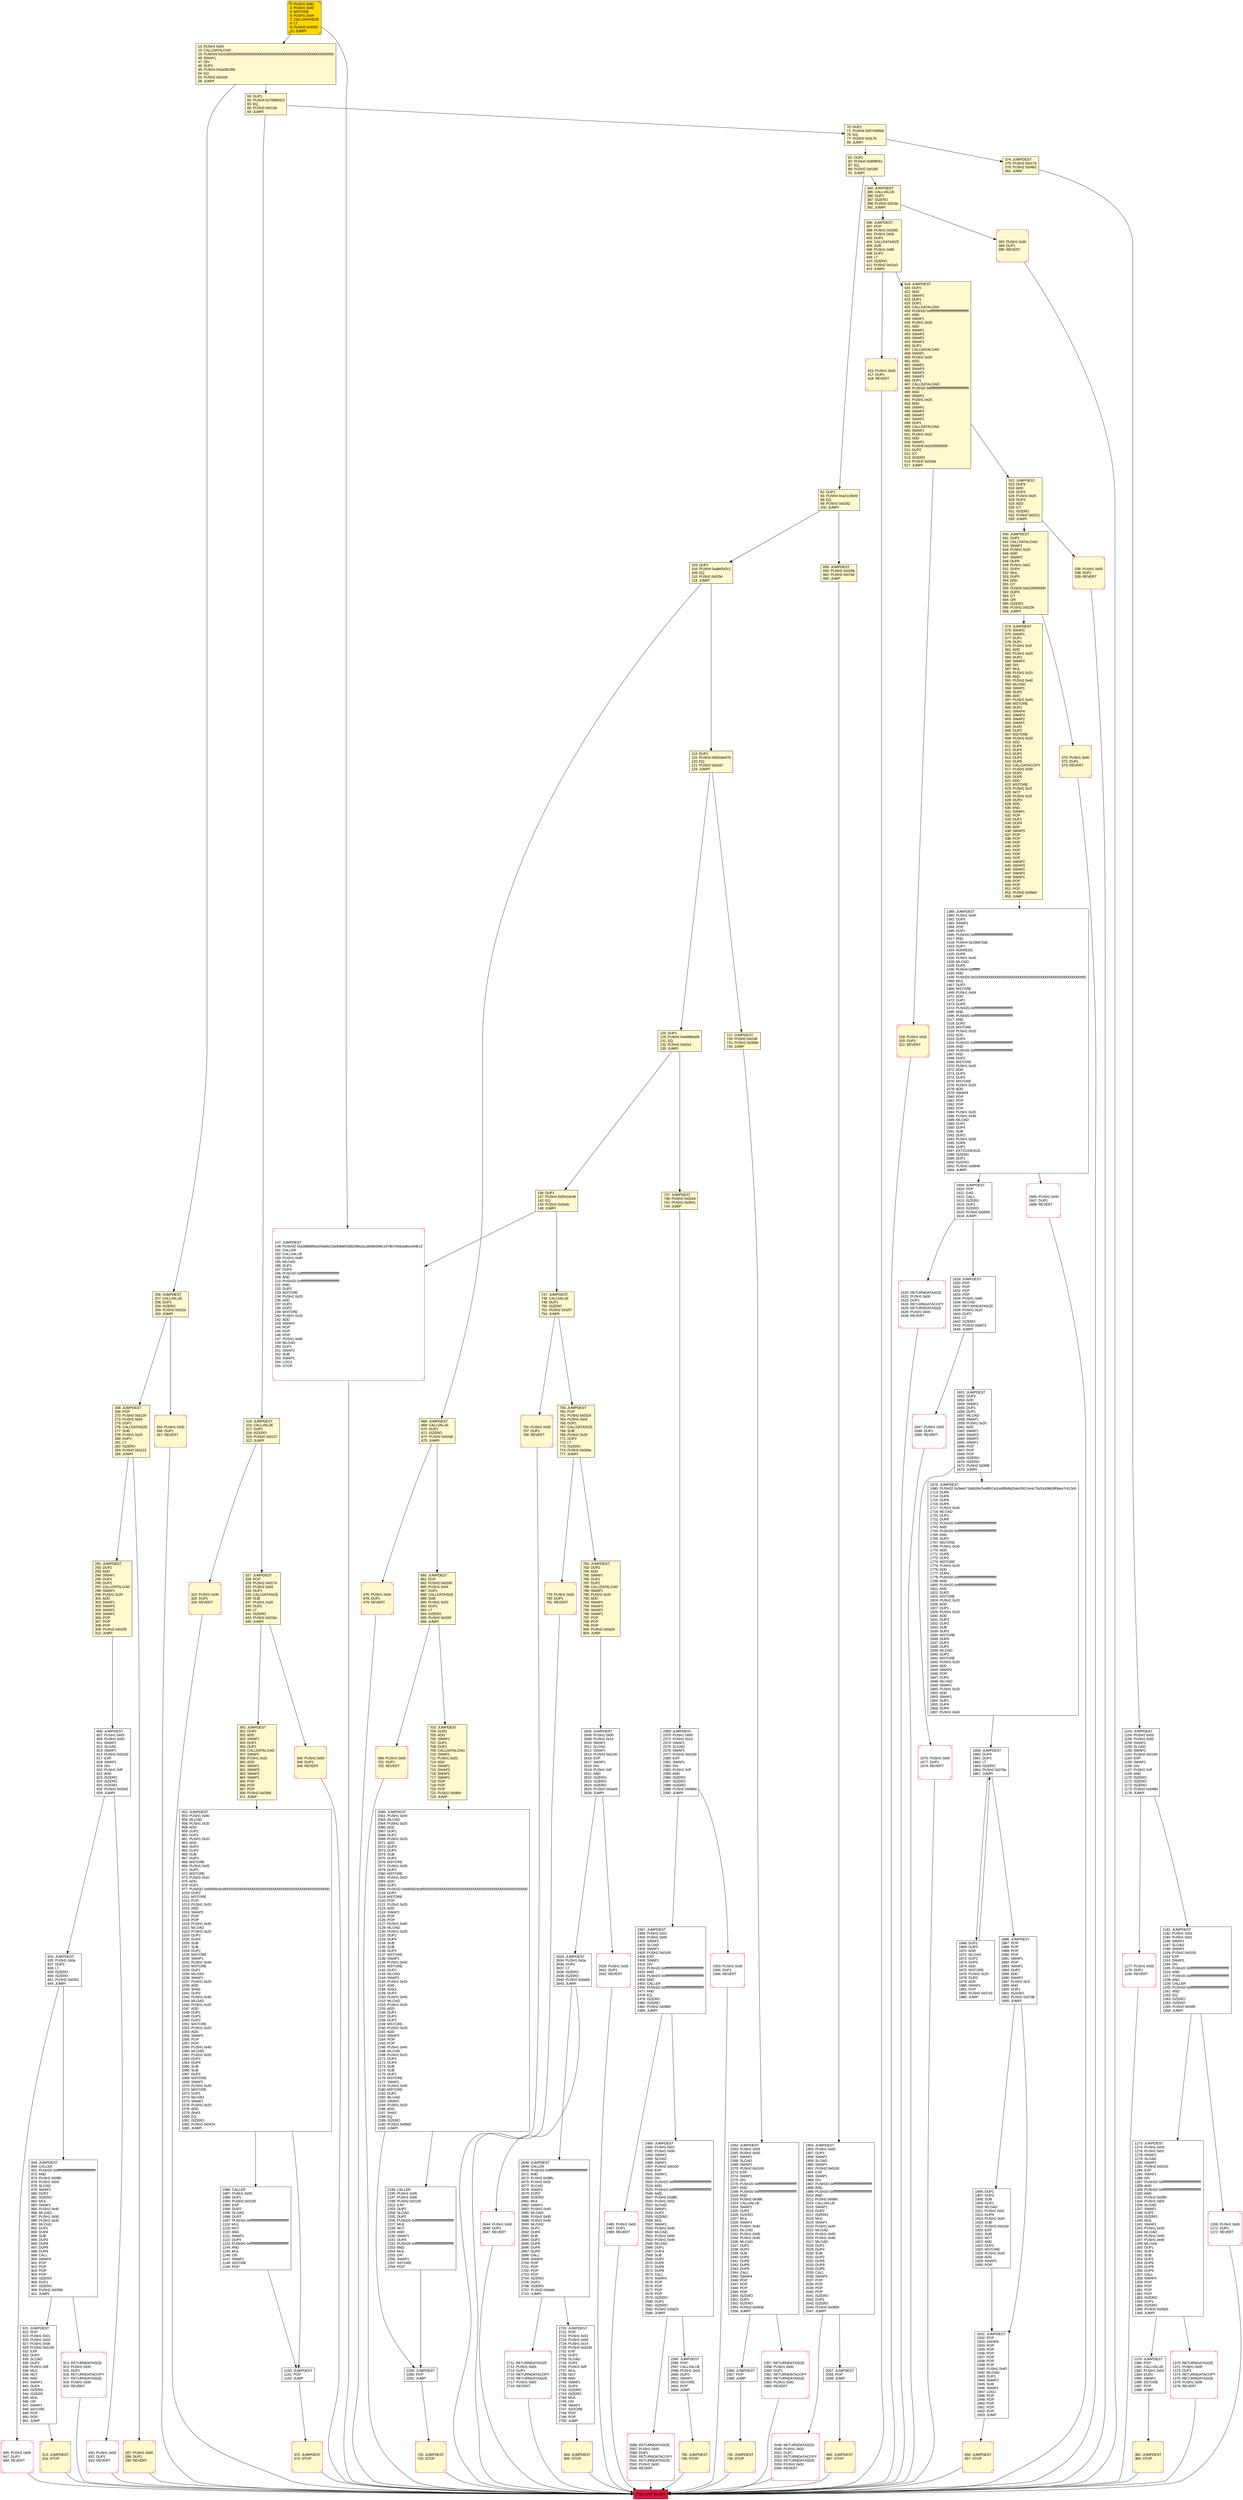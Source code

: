 digraph G {
bgcolor=transparent rankdir=UD;
node [shape=box style=filled color=black fillcolor=white fontname=arial fontcolor=black];
2586 [label="2586: RETURNDATASIZE\l2587: PUSH1 0x00\l2589: DUP1\l2590: RETURNDATACOPY\l2591: RETURNDATASIZE\l2592: PUSH1 0x00\l2594: REVERT\l" shape=Msquare color=crimson ];
656 [label="656: JUMPDEST\l657: STOP\l" fillcolor=lemonchiffon shape=Msquare color=crimson ];
1886 [label="1886: JUMPDEST\l1887: POP\l1888: POP\l1889: POP\l1890: POP\l1891: SWAP1\l1892: POP\l1893: SWAP1\l1894: DUP2\l1895: ADD\l1896: SWAP1\l1897: PUSH1 0x1f\l1899: AND\l1900: DUP1\l1901: ISZERO\l1902: PUSH2 0x078b\l1905: JUMPI\l" ];
676 [label="676: PUSH1 0x00\l678: DUP1\l679: REVERT\l" fillcolor=lemonchiffon shape=Msquare color=crimson ];
658 [label="658: JUMPDEST\l659: PUSH2 0x029a\l662: PUSH2 0x07a2\l665: JUMP\l" fillcolor=lemonchiffon ];
2060 [label="2060: JUMPDEST\l2061: PUSH1 0x40\l2063: MLOAD\l2064: PUSH1 0x20\l2066: ADD\l2067: DUP1\l2068: DUP1\l2069: PUSH1 0x20\l2071: ADD\l2072: DUP3\l2073: DUP2\l2074: SUB\l2075: DUP3\l2076: MSTORE\l2077: PUSH1 0x05\l2079: DUP2\l2080: MSTORE\l2081: PUSH1 0x20\l2083: ADD\l2084: DUP1\l2085: PUSH32 0x68656c6c6f000000000000000000000000000000000000000000000000000000\l2118: DUP2\l2119: MSTORE\l2120: POP\l2121: PUSH1 0x20\l2123: ADD\l2124: SWAP2\l2125: POP\l2126: POP\l2127: PUSH1 0x40\l2129: MLOAD\l2130: PUSH1 0x20\l2132: DUP2\l2133: DUP4\l2134: SUB\l2135: SUB\l2136: DUP2\l2137: MSTORE\l2138: SWAP1\l2139: PUSH1 0x40\l2141: MSTORE\l2142: DUP1\l2143: MLOAD\l2144: SWAP1\l2145: PUSH1 0x20\l2147: ADD\l2148: SHA3\l2149: DUP2\l2150: PUSH1 0x40\l2152: MLOAD\l2153: PUSH1 0x20\l2155: ADD\l2156: DUP1\l2157: DUP3\l2158: DUP2\l2159: MSTORE\l2160: PUSH1 0x20\l2162: ADD\l2163: SWAP2\l2164: POP\l2165: POP\l2166: PUSH1 0x40\l2168: MLOAD\l2169: PUSH1 0x20\l2171: DUP2\l2172: DUP4\l2173: SUB\l2174: SUB\l2175: DUP2\l2176: MSTORE\l2177: SWAP1\l2178: PUSH1 0x40\l2180: MSTORE\l2181: DUP1\l2182: MLOAD\l2183: SWAP1\l2184: PUSH1 0x20\l2186: ADD\l2187: SHA3\l2188: EQ\l2189: ISZERO\l2190: PUSH2 0x08d3\l2193: JUMPI\l" ];
136 [label="136: DUP1\l137: PUSH4 0xf341dc48\l142: EQ\l143: PUSH2 0x02eb\l146: JUMPI\l" fillcolor=lemonchiffon ];
666 [label="666: JUMPDEST\l667: STOP\l" fillcolor=lemonchiffon shape=Msquare color=crimson ];
1931 [label="1931: JUMPDEST\l1932: POP\l1933: SWAP6\l1934: POP\l1935: POP\l1936: POP\l1937: POP\l1938: POP\l1939: POP\l1940: PUSH1 0x40\l1942: MLOAD\l1943: DUP1\l1944: SWAP2\l1945: SUB\l1946: SWAP1\l1947: LOG1\l1948: POP\l1949: POP\l1950: POP\l1951: POP\l1952: POP\l1953: JUMP\l" ];
327 [label="327: JUMPDEST\l328: POP\l329: PUSH2 0x0174\l332: PUSH1 0x04\l334: DUP1\l335: CALLDATASIZE\l336: SUB\l337: PUSH1 0x20\l339: DUP2\l340: LT\l341: ISZERO\l342: PUSH2 0x015e\l345: JUMPI\l" fillcolor=lemonchiffon ];
2485 [label="2485: PUSH1 0x00\l2487: DUP1\l2488: REVERT\l" shape=Msquare color=crimson ];
522 [label="522: JUMPDEST\l523: DUP3\l524: ADD\l525: DUP4\l526: PUSH1 0x20\l528: DUP3\l529: ADD\l530: GT\l531: ISZERO\l532: PUSH2 0x021c\l535: JUMPI\l" fillcolor=lemonchiffon ];
1868 [label="1868: DUP1\l1869: DUP3\l1870: ADD\l1871: MLOAD\l1872: DUP2\l1873: DUP5\l1874: ADD\l1875: MSTORE\l1876: PUSH1 0x20\l1878: DUP2\l1879: ADD\l1880: SWAP1\l1881: POP\l1882: PUSH2 0x0743\l1885: JUMP\l" ];
2366 [label="2366: JUMPDEST\l2367: POP\l2368: JUMP\l" ];
699 [label="699: PUSH1 0x00\l701: DUP1\l702: REVERT\l" fillcolor=lemonchiffon shape=Msquare color=crimson ];
2048 [label="2048: RETURNDATASIZE\l2049: PUSH1 0x00\l2051: DUP1\l2052: RETURNDATACOPY\l2053: RETURNDATASIZE\l2054: PUSH1 0x00\l2056: REVERT\l" shape=Msquare color=crimson ];
1651 [label="1651: JUMPDEST\l1652: DUP2\l1653: ADD\l1654: SWAP1\l1655: DUP1\l1656: DUP1\l1657: MLOAD\l1658: SWAP1\l1659: PUSH1 0x20\l1661: ADD\l1662: SWAP1\l1663: SWAP3\l1664: SWAP2\l1665: SWAP1\l1666: POP\l1667: POP\l1668: POP\l1669: ISZERO\l1670: ISZERO\l1671: PUSH2 0x068f\l1674: JUMPI\l" ];
256 [label="256: JUMPDEST\l257: CALLVALUE\l258: DUP1\l259: ISZERO\l260: PUSH2 0x010c\l263: JUMPI\l" fillcolor=lemonchiffon ];
392 [label="392: PUSH1 0x00\l394: DUP1\l395: REVERT\l" fillcolor=lemonchiffon shape=Msquare color=crimson ];
2369 [label="2369: JUMPDEST\l2370: PUSH1 0x00\l2372: PUSH1 0x14\l2374: SWAP1\l2375: SLOAD\l2376: SWAP1\l2377: PUSH2 0x0100\l2380: EXP\l2381: SWAP1\l2382: DIV\l2383: PUSH1 0xff\l2385: AND\l2386: ISZERO\l2387: ISZERO\l2388: ISZERO\l2389: PUSH2 0x095d\l2392: JUMPI\l" ];
1675 [label="1675: PUSH1 0x00\l1677: DUP1\l1678: REVERT\l" shape=Msquare color=crimson ];
727 [label="727: JUMPDEST\l728: PUSH2 0x02df\l731: PUSH2 0x08d6\l734: JUMP\l" fillcolor=lemonchiffon ];
2057 [label="2057: JUMPDEST\l2058: POP\l2059: JUMP\l" ];
2357 [label="2357: RETURNDATASIZE\l2358: PUSH1 0x00\l2360: DUP1\l2361: RETURNDATACOPY\l2362: RETURNDATASIZE\l2363: PUSH1 0x00\l2365: REVERT\l" shape=Msquare color=crimson ];
70 [label="70: DUP1\l71: PUSH4 0x87c845d3\l76: EQ\l77: PUSH2 0x0176\l80: JUMPI\l" fillcolor=lemonchiffon ];
268 [label="268: JUMPDEST\l269: POP\l270: PUSH2 0x0139\l273: PUSH1 0x04\l275: DUP1\l276: CALLDATASIZE\l277: SUB\l278: PUSH1 0x20\l280: DUP2\l281: LT\l282: ISZERO\l283: PUSH2 0x0123\l286: JUMPI\l" fillcolor=lemonchiffon ];
737 [label="737: JUMPDEST\l738: PUSH2 0x02e9\l741: PUSH2 0x0941\l744: JUMP\l" fillcolor=lemonchiffon ];
2720 [label="2720: JUMPDEST\l2721: POP\l2722: PUSH1 0x01\l2724: PUSH1 0x00\l2726: PUSH1 0x14\l2728: PUSH2 0x0100\l2731: EXP\l2732: DUP2\l2733: SLOAD\l2734: DUP2\l2735: PUSH1 0xff\l2737: MUL\l2738: NOT\l2739: AND\l2740: SWAP1\l2741: DUP4\l2742: ISZERO\l2743: ISZERO\l2744: MUL\l2745: OR\l2746: SWAP1\l2747: SSTORE\l2748: POP\l2749: POP\l2750: JUMP\l" ];
1177 [label="1177: PUSH1 0x00\l1179: DUP1\l1180: REVERT\l" shape=Msquare color=crimson ];
1153 [label="1153: JUMPDEST\l1154: PUSH1 0x03\l1156: PUSH1 0x00\l1158: SWAP1\l1159: SLOAD\l1160: SWAP1\l1161: PUSH2 0x0100\l1164: EXP\l1165: SWAP1\l1166: DIV\l1167: PUSH1 0xff\l1169: AND\l1170: ISZERO\l1171: ISZERO\l1172: ISZERO\l1173: PUSH2 0x049d\l1176: JUMPI\l" ];
415 [label="415: PUSH1 0x00\l417: DUP1\l418: REVERT\l" fillcolor=lemonchiffon shape=Msquare color=crimson ];
13 [label="13: PUSH1 0x00\l15: CALLDATALOAD\l16: PUSH29 0x0100000000000000000000000000000000000000000000000000000000\l46: SWAP1\l47: DIV\l48: DUP1\l49: PUSH4 0x1a28c356\l54: EQ\l55: PUSH2 0x0100\l58: JUMPI\l" fillcolor=lemonchiffon ];
725 [label="725: JUMPDEST\l726: STOP\l" fillcolor=lemonchiffon shape=Msquare color=crimson ];
1370 [label="1370: RETURNDATASIZE\l1371: PUSH1 0x00\l1373: DUP1\l1374: RETURNDATACOPY\l1375: RETURNDATASIZE\l1376: PUSH1 0x00\l1378: REVERT\l" shape=Msquare color=crimson ];
0 [label="0: PUSH1 0x80\l2: PUSH1 0x40\l4: MSTORE\l5: PUSH1 0x04\l7: CALLDATASIZE\l8: LT\l9: PUSH2 0x0093\l12: JUMPI\l" fillcolor=lemonchiffon shape=Msquare fillcolor=gold ];
735 [label="735: JUMPDEST\l736: STOP\l" fillcolor=lemonchiffon shape=Msquare color=crimson ];
1620 [label="1620: RETURNDATASIZE\l1621: PUSH1 0x00\l1623: DUP1\l1624: RETURNDATACOPY\l1625: RETURNDATASIZE\l1626: PUSH1 0x00\l1628: REVERT\l" shape=Msquare color=crimson ];
849 [label="849: JUMPDEST\l850: CALLER\l851: PUSH20 0xffffffffffffffffffffffffffffffffffffffff\l872: AND\l873: PUSH2 0x08fc\l876: PUSH1 0x04\l878: SLOAD\l879: SWAP1\l880: DUP2\l881: ISZERO\l882: MUL\l883: SWAP1\l884: PUSH1 0x40\l886: MLOAD\l887: PUSH1 0x00\l889: PUSH1 0x40\l891: MLOAD\l892: DUP1\l893: DUP4\l894: SUB\l895: DUP2\l896: DUP6\l897: DUP9\l898: DUP9\l899: CALL\l900: SWAP4\l901: POP\l902: POP\l903: POP\l904: POP\l905: ISZERO\l906: DUP1\l907: ISZERO\l908: PUSH2 0x0399\l911: JUMPI\l" ];
755 [label="755: PUSH1 0x00\l757: DUP1\l758: REVERT\l" fillcolor=lemonchiffon shape=Msquare color=crimson ];
2194 [label="2194: CALLER\l2195: PUSH1 0x05\l2197: PUSH1 0x00\l2199: PUSH2 0x0100\l2202: EXP\l2203: DUP2\l2204: SLOAD\l2205: DUP2\l2206: PUSH20 0xffffffffffffffffffffffffffffffffffffffff\l2227: MUL\l2228: NOT\l2229: AND\l2230: SWAP1\l2231: DUP4\l2232: PUSH20 0xffffffffffffffffffffffffffffffffffffffff\l2253: AND\l2254: MUL\l2255: OR\l2256: SWAP1\l2257: SSTORE\l2258: POP\l" ];
1269 [label="1269: PUSH1 0x00\l1271: DUP1\l1272: REVERT\l" shape=Msquare color=crimson ];
1150 [label="1150: JUMPDEST\l1151: POP\l1152: JUMP\l" ];
1389 [label="1389: JUMPDEST\l1390: PUSH1 0x00\l1392: DUP3\l1393: SWAP1\l1394: POP\l1395: DUP1\l1396: PUSH20 0xffffffffffffffffffffffffffffffffffffffff\l1417: AND\l1418: PUSH4 0x23b872dd\l1423: DUP7\l1424: ADDRESS\l1425: DUP8\l1426: PUSH1 0x40\l1428: MLOAD\l1429: DUP5\l1430: PUSH4 0xffffffff\l1435: AND\l1436: PUSH29 0x0100000000000000000000000000000000000000000000000000000000\l1466: MUL\l1467: DUP2\l1468: MSTORE\l1469: PUSH1 0x04\l1471: ADD\l1472: DUP1\l1473: DUP5\l1474: PUSH20 0xffffffffffffffffffffffffffffffffffffffff\l1495: AND\l1496: PUSH20 0xffffffffffffffffffffffffffffffffffffffff\l1517: AND\l1518: DUP2\l1519: MSTORE\l1520: PUSH1 0x20\l1522: ADD\l1523: DUP4\l1524: PUSH20 0xffffffffffffffffffffffffffffffffffffffff\l1545: AND\l1546: PUSH20 0xffffffffffffffffffffffffffffffffffffffff\l1567: AND\l1568: DUP2\l1569: MSTORE\l1570: PUSH1 0x20\l1572: ADD\l1573: DUP3\l1574: DUP2\l1575: MSTORE\l1576: PUSH1 0x20\l1578: ADD\l1579: SWAP4\l1580: POP\l1581: POP\l1582: POP\l1583: POP\l1584: PUSH1 0x20\l1586: PUSH1 0x40\l1588: MLOAD\l1589: DUP1\l1590: DUP4\l1591: SUB\l1592: DUP2\l1593: PUSH1 0x00\l1595: DUP8\l1596: DUP1\l1597: EXTCODESIZE\l1598: ISZERO\l1599: DUP1\l1600: ISZERO\l1601: PUSH2 0x0649\l1604: JUMPI\l" ];
680 [label="680: JUMPDEST\l681: POP\l682: PUSH2 0x02d5\l685: PUSH1 0x04\l687: DUP1\l688: CALLDATASIZE\l689: SUB\l690: PUSH1 0x20\l692: DUP2\l693: LT\l694: ISZERO\l695: PUSH2 0x02bf\l698: JUMPI\l" fillcolor=lemonchiffon ];
291 [label="291: JUMPDEST\l292: DUP2\l293: ADD\l294: SWAP1\l295: DUP1\l296: DUP1\l297: CALLDATALOAD\l298: SWAP1\l299: PUSH1 0x20\l301: ADD\l302: SWAP1\l303: SWAP3\l304: SWAP2\l305: SWAP1\l306: POP\l307: POP\l308: POP\l309: PUSH2 0x0326\l312: JUMP\l" fillcolor=lemonchiffon ];
1379 [label="1379: JUMPDEST\l1380: POP\l1381: CALLVALUE\l1382: PUSH1 0x04\l1384: DUP2\l1385: SWAP1\l1386: SSTORE\l1387: POP\l1388: JUMP\l" ];
315 [label="315: JUMPDEST\l316: CALLVALUE\l317: DUP1\l318: ISZERO\l319: PUSH2 0x0147\l322: JUMPI\l" fillcolor=lemonchiffon ];
125 [label="125: DUP1\l126: PUSH4 0xe6886a58\l131: EQ\l132: PUSH2 0x02e1\l135: JUMPI\l" fillcolor=lemonchiffon ];
114 [label="114: DUP1\l115: PUSH4 0xb51be47b\l120: EQ\l121: PUSH2 0x02d7\l124: JUMPI\l" fillcolor=lemonchiffon ];
1906 [label="1906: DUP1\l1907: DUP3\l1908: SUB\l1909: DUP1\l1910: MLOAD\l1911: PUSH1 0x01\l1913: DUP4\l1914: PUSH1 0x20\l1916: SUB\l1917: PUSH2 0x0100\l1920: EXP\l1921: SUB\l1922: NOT\l1923: AND\l1924: DUP2\l1925: MSTORE\l1926: PUSH1 0x20\l1928: ADD\l1929: SWAP2\l1930: POP\l" ];
147 [label="147: JUMPDEST\l148: PUSH32 0xa398b89ba344a0b23a0b9de53db298b2a1a868b396c1878b7e9dcbafecd49b13\l181: CALLER\l182: CALLVALUE\l183: PUSH1 0x40\l185: MLOAD\l186: DUP1\l187: DUP4\l188: PUSH20 0xffffffffffffffffffffffffffffffffffffffff\l209: AND\l210: PUSH20 0xffffffffffffffffffffffffffffffffffffffff\l231: AND\l232: DUP2\l233: MSTORE\l234: PUSH1 0x20\l236: ADD\l237: DUP3\l238: DUP2\l239: MSTORE\l240: PUSH1 0x20\l242: ADD\l243: SWAP3\l244: POP\l245: POP\l246: POP\l247: PUSH1 0x40\l249: MLOAD\l250: DUP1\l251: SWAP2\l252: SUB\l253: SWAP1\l254: LOG1\l255: STOP\l" shape=Msquare color=crimson ];
2595 [label="2595: JUMPDEST\l2596: POP\l2597: CALLVALUE\l2598: PUSH1 0x02\l2600: DUP2\l2601: SWAP1\l2602: SSTORE\l2603: POP\l2604: JUMP\l" ];
745 [label="745: JUMPDEST\l746: STOP\l" fillcolor=lemonchiffon shape=Msquare color=crimson ];
912 [label="912: RETURNDATASIZE\l913: PUSH1 0x00\l915: DUP1\l916: RETURNDATACOPY\l917: RETURNDATASIZE\l918: PUSH1 0x00\l920: REVERT\l" shape=Msquare color=crimson ];
2711 [label="2711: RETURNDATASIZE\l2712: PUSH1 0x00\l2714: DUP1\l2715: RETURNDATACOPY\l2716: RETURNDATASIZE\l2717: PUSH1 0x00\l2719: REVERT\l" shape=Msquare color=crimson ];
1181 [label="1181: JUMPDEST\l1182: PUSH1 0x03\l1184: PUSH1 0x01\l1186: SWAP1\l1187: SLOAD\l1188: SWAP1\l1189: PUSH2 0x0100\l1192: EXP\l1193: SWAP1\l1194: DIV\l1195: PUSH20 0xffffffffffffffffffffffffffffffffffffffff\l1216: AND\l1217: PUSH20 0xffffffffffffffffffffffffffffffffffffffff\l1238: AND\l1239: CALLER\l1240: PUSH20 0xffffffffffffffffffffffffffffffffffffffff\l1261: AND\l1262: EQ\l1263: ISZERO\l1264: ISZERO\l1265: PUSH2 0x04f9\l1268: JUMPI\l" ];
1609 [label="1609: JUMPDEST\l1610: POP\l1611: GAS\l1612: CALL\l1613: ISZERO\l1614: DUP1\l1615: ISZERO\l1616: PUSH2 0x065d\l1619: JUMPI\l" ];
92 [label="92: DUP1\l93: PUSH4 0xa21c0b09\l98: EQ\l99: PUSH2 0x0292\l102: JUMPI\l" fillcolor=lemonchiffon ];
540 [label="540: JUMPDEST\l541: DUP1\l542: CALLDATALOAD\l543: SWAP1\l544: PUSH1 0x20\l546: ADD\l547: SWAP2\l548: DUP5\l549: PUSH1 0x01\l551: DUP4\l552: MUL\l553: DUP5\l554: ADD\l555: GT\l556: PUSH5 0x0100000000\l562: DUP4\l563: GT\l564: OR\l565: ISZERO\l566: PUSH2 0x023e\l569: JUMPI\l" fillcolor=lemonchiffon ];
570 [label="570: PUSH1 0x00\l572: DUP1\l573: REVERT\l" fillcolor=lemonchiffon shape=Msquare color=crimson ];
1859 [label="1859: JUMPDEST\l1860: DUP4\l1861: DUP2\l1862: LT\l1863: ISZERO\l1864: PUSH2 0x075e\l1867: JUMPI\l" ];
921 [label="921: JUMPDEST\l922: POP\l923: PUSH1 0x01\l925: PUSH1 0x03\l927: PUSH1 0x00\l929: PUSH2 0x0100\l932: EXP\l933: DUP2\l934: SLOAD\l935: DUP2\l936: PUSH1 0xff\l938: MUL\l939: NOT\l940: AND\l941: SWAP1\l942: DUP4\l943: ISZERO\l944: ISZERO\l945: MUL\l946: OR\l947: SWAP1\l948: SSTORE\l949: POP\l950: POP\l951: JUMP\l" ];
2648 [label="2648: JUMPDEST\l2649: CALLER\l2650: PUSH20 0xffffffffffffffffffffffffffffffffffffffff\l2671: AND\l2672: PUSH2 0x08fc\l2675: PUSH1 0x02\l2677: SLOAD\l2678: SWAP1\l2679: DUP2\l2680: ISZERO\l2681: MUL\l2682: SWAP1\l2683: PUSH1 0x40\l2685: MLOAD\l2686: PUSH1 0x00\l2688: PUSH1 0x40\l2690: MLOAD\l2691: DUP1\l2692: DUP4\l2693: SUB\l2694: DUP2\l2695: DUP6\l2696: DUP9\l2697: DUP9\l2698: CALL\l2699: SWAP4\l2700: POP\l2701: POP\l2702: POP\l2703: POP\l2704: ISZERO\l2705: DUP1\l2706: ISZERO\l2707: PUSH2 0x0aa0\l2710: JUMPI\l" ];
830 [label="830: PUSH1 0x00\l832: DUP1\l833: REVERT\l" shape=Msquare color=crimson ];
668 [label="668: JUMPDEST\l669: CALLVALUE\l670: DUP1\l671: ISZERO\l672: PUSH2 0x02a8\l675: JUMPI\l" fillcolor=lemonchiffon ];
2397 [label="2397: JUMPDEST\l2398: PUSH1 0x01\l2400: PUSH1 0x00\l2402: SWAP1\l2403: SLOAD\l2404: SWAP1\l2405: PUSH2 0x0100\l2408: EXP\l2409: SWAP1\l2410: DIV\l2411: PUSH20 0xffffffffffffffffffffffffffffffffffffffff\l2432: AND\l2433: PUSH20 0xffffffffffffffffffffffffffffffffffffffff\l2454: AND\l2455: CALLER\l2456: PUSH20 0xffffffffffffffffffffffffffffffffffffffff\l2477: AND\l2478: EQ\l2479: ISZERO\l2480: ISZERO\l2481: PUSH2 0x09b9\l2484: JUMPI\l" ];
103 [label="103: DUP1\l104: PUSH4 0xa8e542c1\l109: EQ\l110: PUSH2 0x029c\l113: JUMPI\l" fillcolor=lemonchiffon ];
518 [label="518: PUSH1 0x00\l520: DUP1\l521: REVERT\l" fillcolor=lemonchiffon shape=Msquare color=crimson ];
264 [label="264: PUSH1 0x00\l266: DUP1\l267: REVERT\l" fillcolor=lemonchiffon shape=Msquare color=crimson ];
778 [label="778: PUSH1 0x00\l780: DUP1\l781: REVERT\l" fillcolor=lemonchiffon shape=Msquare color=crimson ];
313 [label="313: JUMPDEST\l314: STOP\l" fillcolor=lemonchiffon shape=Msquare color=crimson ];
384 [label="384: JUMPDEST\l385: CALLVALUE\l386: DUP1\l387: ISZERO\l388: PUSH2 0x018c\l391: JUMPI\l" fillcolor=lemonchiffon ];
804 [label="804: JUMPDEST\l805: STOP\l" fillcolor=lemonchiffon shape=Msquare color=crimson ];
1086 [label="1086: CALLER\l1087: PUSH1 0x00\l1089: DUP1\l1090: PUSH2 0x0100\l1093: EXP\l1094: DUP2\l1095: SLOAD\l1096: DUP2\l1097: PUSH20 0xffffffffffffffffffffffffffffffffffffffff\l1118: MUL\l1119: NOT\l1120: AND\l1121: SWAP1\l1122: DUP4\l1123: PUSH20 0xffffffffffffffffffffffffffffffffffffffff\l1144: AND\l1145: MUL\l1146: OR\l1147: SWAP1\l1148: SSTORE\l1149: POP\l" ];
2633 [label="2633: JUMPDEST\l2634: PUSH1 0x0a\l2636: DUP2\l2637: LT\l2638: ISZERO\l2639: ISZERO\l2640: PUSH2 0x0a58\l2643: JUMPI\l" ];
59 [label="59: DUP1\l60: PUSH4 0x70b89323\l65: EQ\l66: PUSH2 0x013b\l69: JUMPI\l" fillcolor=lemonchiffon ];
419 [label="419: JUMPDEST\l420: DUP2\l421: ADD\l422: SWAP1\l423: DUP1\l424: DUP1\l425: CALLDATALOAD\l426: PUSH20 0xffffffffffffffffffffffffffffffffffffffff\l447: AND\l448: SWAP1\l449: PUSH1 0x20\l451: ADD\l452: SWAP1\l453: SWAP3\l454: SWAP2\l455: SWAP1\l456: DUP1\l457: CALLDATALOAD\l458: SWAP1\l459: PUSH1 0x20\l461: ADD\l462: SWAP1\l463: SWAP3\l464: SWAP2\l465: SWAP1\l466: DUP1\l467: CALLDATALOAD\l468: PUSH20 0xffffffffffffffffffffffffffffffffffffffff\l489: AND\l490: SWAP1\l491: PUSH1 0x20\l493: ADD\l494: SWAP1\l495: SWAP3\l496: SWAP2\l497: SWAP1\l498: DUP1\l499: CALLDATALOAD\l500: SWAP1\l501: PUSH1 0x20\l503: ADD\l504: SWAP1\l505: PUSH5 0x0100000000\l511: DUP2\l512: GT\l513: ISZERO\l514: PUSH2 0x020a\l517: JUMPI\l" fillcolor=lemonchiffon ];
782 [label="782: JUMPDEST\l783: DUP2\l784: ADD\l785: SWAP1\l786: DUP1\l787: DUP1\l788: CALLDATALOAD\l789: SWAP1\l790: PUSH1 0x20\l792: ADD\l793: SWAP1\l794: SWAP3\l795: SWAP2\l796: SWAP1\l797: POP\l798: POP\l799: POP\l800: PUSH2 0x0a2d\l803: JUMP\l" fillcolor=lemonchiffon ];
536 [label="536: PUSH1 0x00\l538: DUP1\l539: REVERT\l" fillcolor=lemonchiffon shape=Msquare color=crimson ];
806 [label="806: JUMPDEST\l807: PUSH1 0x03\l809: PUSH1 0x00\l811: SWAP1\l812: SLOAD\l813: SWAP1\l814: PUSH2 0x0100\l817: EXP\l818: SWAP1\l819: DIV\l820: PUSH1 0xff\l822: AND\l823: ISZERO\l824: ISZERO\l825: ISZERO\l826: PUSH2 0x0342\l829: JUMPI\l" ];
834 [label="834: JUMPDEST\l835: PUSH1 0x0a\l837: DUP2\l838: LT\l839: ISZERO\l840: ISZERO\l841: PUSH2 0x0351\l844: JUMPI\l" ];
287 [label="287: PUSH1 0x00\l289: DUP1\l290: REVERT\l" fillcolor=lemonchiffon shape=Msquare color=crimson ];
2605 [label="2605: JUMPDEST\l2606: PUSH1 0x00\l2608: PUSH1 0x14\l2610: SWAP1\l2611: SLOAD\l2612: SWAP1\l2613: PUSH2 0x0100\l2616: EXP\l2617: SWAP1\l2618: DIV\l2619: PUSH1 0xff\l2621: AND\l2622: ISZERO\l2623: ISZERO\l2624: ISZERO\l2625: PUSH2 0x0a49\l2628: JUMPI\l" ];
2751 [label="2751: EXIT BLOCK\l" fillcolor=crimson ];
2489 [label="2489: JUMPDEST\l2490: PUSH1 0x01\l2492: PUSH1 0x00\l2494: SWAP1\l2495: SLOAD\l2496: SWAP1\l2497: PUSH2 0x0100\l2500: EXP\l2501: SWAP1\l2502: DIV\l2503: PUSH20 0xffffffffffffffffffffffffffffffffffffffff\l2524: AND\l2525: PUSH20 0xffffffffffffffffffffffffffffffffffffffff\l2546: AND\l2547: PUSH2 0x08fc\l2550: PUSH1 0x02\l2552: SLOAD\l2553: SWAP1\l2554: DUP2\l2555: ISZERO\l2556: MUL\l2557: SWAP1\l2558: PUSH1 0x40\l2560: MLOAD\l2561: PUSH1 0x00\l2563: PUSH1 0x40\l2565: MLOAD\l2566: DUP1\l2567: DUP4\l2568: SUB\l2569: DUP2\l2570: DUP6\l2571: DUP9\l2572: DUP9\l2573: CALL\l2574: SWAP4\l2575: POP\l2576: POP\l2577: POP\l2578: POP\l2579: ISZERO\l2580: DUP1\l2581: ISZERO\l2582: PUSH2 0x0a23\l2585: JUMPI\l" ];
1679 [label="1679: JUMPDEST\l1680: PUSH32 0x0eeb71b8926d7ed8f47a2cedf6b9b204e2001344c7fa20c696c9f06ea7c413c6\l1713: DUP6\l1714: DUP6\l1715: DUP6\l1716: DUP6\l1717: PUSH1 0x40\l1719: MLOAD\l1720: DUP1\l1721: DUP6\l1722: PUSH20 0xffffffffffffffffffffffffffffffffffffffff\l1743: AND\l1744: PUSH20 0xffffffffffffffffffffffffffffffffffffffff\l1765: AND\l1766: DUP2\l1767: MSTORE\l1768: PUSH1 0x20\l1770: ADD\l1771: DUP5\l1772: DUP2\l1773: MSTORE\l1774: PUSH1 0x20\l1776: ADD\l1777: DUP4\l1778: PUSH20 0xffffffffffffffffffffffffffffffffffffffff\l1799: AND\l1800: PUSH20 0xffffffffffffffffffffffffffffffffffffffff\l1821: AND\l1822: DUP2\l1823: MSTORE\l1824: PUSH1 0x20\l1826: ADD\l1827: DUP1\l1828: PUSH1 0x20\l1830: ADD\l1831: DUP3\l1832: DUP2\l1833: SUB\l1834: DUP3\l1835: MSTORE\l1836: DUP4\l1837: DUP2\l1838: DUP2\l1839: MLOAD\l1840: DUP2\l1841: MSTORE\l1842: PUSH1 0x20\l1844: ADD\l1845: SWAP2\l1846: POP\l1847: DUP1\l1848: MLOAD\l1849: SWAP1\l1850: PUSH1 0x20\l1852: ADD\l1853: SWAP1\l1854: DUP1\l1855: DUP4\l1856: DUP4\l1857: PUSH1 0x00\l" ];
574 [label="574: JUMPDEST\l575: SWAP2\l576: SWAP1\l577: DUP1\l578: DUP1\l579: PUSH1 0x1f\l581: ADD\l582: PUSH1 0x20\l584: DUP1\l585: SWAP2\l586: DIV\l587: MUL\l588: PUSH1 0x20\l590: ADD\l591: PUSH1 0x40\l593: MLOAD\l594: SWAP1\l595: DUP2\l596: ADD\l597: PUSH1 0x40\l599: MSTORE\l600: DUP1\l601: SWAP4\l602: SWAP3\l603: SWAP2\l604: SWAP1\l605: DUP2\l606: DUP2\l607: MSTORE\l608: PUSH1 0x20\l610: ADD\l611: DUP4\l612: DUP4\l613: DUP1\l614: DUP3\l615: DUP5\l616: CALLDATACOPY\l617: PUSH1 0x00\l619: DUP2\l620: DUP5\l621: ADD\l622: MSTORE\l623: PUSH1 0x1f\l625: NOT\l626: PUSH1 0x1f\l628: DUP3\l629: ADD\l630: AND\l631: SWAP1\l632: POP\l633: DUP1\l634: DUP4\l635: ADD\l636: SWAP3\l637: POP\l638: POP\l639: POP\l640: POP\l641: POP\l642: POP\l643: POP\l644: SWAP2\l645: SWAP3\l646: SWAP2\l647: SWAP3\l648: SWAP1\l649: POP\l650: POP\l651: POP\l652: PUSH2 0x056d\l655: JUMP\l" fillcolor=lemonchiffon ];
2262 [label="2262: JUMPDEST\l2263: PUSH1 0x05\l2265: PUSH1 0x00\l2267: SWAP1\l2268: SLOAD\l2269: SWAP1\l2270: PUSH2 0x0100\l2273: EXP\l2274: SWAP1\l2275: DIV\l2276: PUSH20 0xffffffffffffffffffffffffffffffffffffffff\l2297: AND\l2298: PUSH20 0xffffffffffffffffffffffffffffffffffffffff\l2319: AND\l2320: PUSH2 0x08fc\l2323: CALLVALUE\l2324: SWAP1\l2325: DUP2\l2326: ISZERO\l2327: MUL\l2328: SWAP1\l2329: PUSH1 0x40\l2331: MLOAD\l2332: PUSH1 0x00\l2334: PUSH1 0x40\l2336: MLOAD\l2337: DUP1\l2338: DUP4\l2339: SUB\l2340: DUP2\l2341: DUP6\l2342: DUP9\l2343: DUP9\l2344: CALL\l2345: SWAP4\l2346: POP\l2347: POP\l2348: POP\l2349: POP\l2350: ISZERO\l2351: DUP1\l2352: ISZERO\l2353: PUSH2 0x093e\l2356: JUMPI\l" ];
1647 [label="1647: PUSH1 0x00\l1649: DUP1\l1650: REVERT\l" shape=Msquare color=crimson ];
747 [label="747: JUMPDEST\l748: CALLVALUE\l749: DUP1\l750: ISZERO\l751: PUSH2 0x02f7\l754: JUMPI\l" fillcolor=lemonchiffon ];
759 [label="759: JUMPDEST\l760: POP\l761: PUSH2 0x0324\l764: PUSH1 0x04\l766: DUP1\l767: CALLDATASIZE\l768: SUB\l769: PUSH1 0x20\l771: DUP2\l772: LT\l773: ISZERO\l774: PUSH2 0x030e\l777: JUMPI\l" fillcolor=lemonchiffon ];
1273 [label="1273: JUMPDEST\l1274: PUSH1 0x03\l1276: PUSH1 0x01\l1278: SWAP1\l1279: SLOAD\l1280: SWAP1\l1281: PUSH2 0x0100\l1284: EXP\l1285: SWAP1\l1286: DIV\l1287: PUSH20 0xffffffffffffffffffffffffffffffffffffffff\l1308: AND\l1309: PUSH20 0xffffffffffffffffffffffffffffffffffffffff\l1330: AND\l1331: PUSH2 0x08fc\l1334: PUSH1 0x04\l1336: SLOAD\l1337: SWAP1\l1338: DUP2\l1339: ISZERO\l1340: MUL\l1341: SWAP1\l1342: PUSH1 0x40\l1344: MLOAD\l1345: PUSH1 0x00\l1347: PUSH1 0x40\l1349: MLOAD\l1350: DUP1\l1351: DUP4\l1352: SUB\l1353: DUP2\l1354: DUP6\l1355: DUP9\l1356: DUP9\l1357: CALL\l1358: SWAP4\l1359: POP\l1360: POP\l1361: POP\l1362: POP\l1363: ISZERO\l1364: DUP1\l1365: ISZERO\l1366: PUSH2 0x0563\l1369: JUMPI\l" ];
374 [label="374: JUMPDEST\l375: PUSH2 0x017e\l378: PUSH2 0x0481\l381: JUMP\l" fillcolor=lemonchiffon ];
350 [label="350: JUMPDEST\l351: DUP2\l352: ADD\l353: SWAP1\l354: DUP1\l355: DUP1\l356: CALLDATALOAD\l357: SWAP1\l358: PUSH1 0x20\l360: ADD\l361: SWAP1\l362: SWAP3\l363: SWAP2\l364: SWAP1\l365: POP\l366: POP\l367: POP\l368: PUSH2 0x03b8\l371: JUMP\l" fillcolor=lemonchiffon ];
372 [label="372: JUMPDEST\l373: STOP\l" fillcolor=lemonchiffon shape=Msquare color=crimson ];
323 [label="323: PUSH1 0x00\l325: DUP1\l326: REVERT\l" fillcolor=lemonchiffon shape=Msquare color=crimson ];
1605 [label="1605: PUSH1 0x00\l1607: DUP1\l1608: REVERT\l" shape=Msquare color=crimson ];
2629 [label="2629: PUSH1 0x00\l2631: DUP1\l2632: REVERT\l" shape=Msquare color=crimson ];
1629 [label="1629: JUMPDEST\l1630: POP\l1631: POP\l1632: POP\l1633: POP\l1634: PUSH1 0x40\l1636: MLOAD\l1637: RETURNDATASIZE\l1638: PUSH1 0x20\l1640: DUP2\l1641: LT\l1642: ISZERO\l1643: PUSH2 0x0673\l1646: JUMPI\l" ];
382 [label="382: JUMPDEST\l383: STOP\l" fillcolor=lemonchiffon shape=Msquare color=crimson ];
845 [label="845: PUSH1 0x00\l847: DUP1\l848: REVERT\l" shape=Msquare color=crimson ];
703 [label="703: JUMPDEST\l704: DUP2\l705: ADD\l706: SWAP1\l707: DUP1\l708: DUP1\l709: CALLDATALOAD\l710: SWAP1\l711: PUSH1 0x20\l713: ADD\l714: SWAP1\l715: SWAP3\l716: SWAP2\l717: SWAP1\l718: POP\l719: POP\l720: POP\l721: PUSH2 0x080c\l724: JUMP\l" fillcolor=lemonchiffon ];
396 [label="396: JUMPDEST\l397: POP\l398: PUSH2 0x0290\l401: PUSH1 0x04\l403: DUP1\l404: CALLDATASIZE\l405: SUB\l406: PUSH1 0x80\l408: DUP2\l409: LT\l410: ISZERO\l411: PUSH2 0x01a3\l414: JUMPI\l" fillcolor=lemonchiffon ];
1954 [label="1954: JUMPDEST\l1955: PUSH1 0x00\l1957: DUP1\l1958: SWAP1\l1959: SLOAD\l1960: SWAP1\l1961: PUSH2 0x0100\l1964: EXP\l1965: SWAP1\l1966: DIV\l1967: PUSH20 0xffffffffffffffffffffffffffffffffffffffff\l1988: AND\l1989: PUSH20 0xffffffffffffffffffffffffffffffffffffffff\l2010: AND\l2011: PUSH2 0x08fc\l2014: CALLVALUE\l2015: SWAP1\l2016: DUP2\l2017: ISZERO\l2018: MUL\l2019: SWAP1\l2020: PUSH1 0x40\l2022: MLOAD\l2023: PUSH1 0x00\l2025: PUSH1 0x40\l2027: MLOAD\l2028: DUP1\l2029: DUP4\l2030: SUB\l2031: DUP2\l2032: DUP6\l2033: DUP9\l2034: DUP9\l2035: CALL\l2036: SWAP4\l2037: POP\l2038: POP\l2039: POP\l2040: POP\l2041: ISZERO\l2042: DUP1\l2043: ISZERO\l2044: PUSH2 0x0809\l2047: JUMPI\l" ];
2259 [label="2259: JUMPDEST\l2260: POP\l2261: JUMP\l" ];
2644 [label="2644: PUSH1 0x00\l2646: DUP1\l2647: REVERT\l" shape=Msquare color=crimson ];
2393 [label="2393: PUSH1 0x00\l2395: DUP1\l2396: REVERT\l" shape=Msquare color=crimson ];
952 [label="952: JUMPDEST\l953: PUSH1 0x40\l955: MLOAD\l956: PUSH1 0x20\l958: ADD\l959: DUP1\l960: DUP1\l961: PUSH1 0x20\l963: ADD\l964: DUP3\l965: DUP2\l966: SUB\l967: DUP3\l968: MSTORE\l969: PUSH1 0x05\l971: DUP2\l972: MSTORE\l973: PUSH1 0x20\l975: ADD\l976: DUP1\l977: PUSH32 0x68656c6c6f000000000000000000000000000000000000000000000000000000\l1010: DUP2\l1011: MSTORE\l1012: POP\l1013: PUSH1 0x20\l1015: ADD\l1016: SWAP2\l1017: POP\l1018: POP\l1019: PUSH1 0x40\l1021: MLOAD\l1022: PUSH1 0x20\l1024: DUP2\l1025: DUP4\l1026: SUB\l1027: SUB\l1028: DUP2\l1029: MSTORE\l1030: SWAP1\l1031: PUSH1 0x40\l1033: MSTORE\l1034: DUP1\l1035: MLOAD\l1036: SWAP1\l1037: PUSH1 0x20\l1039: ADD\l1040: SHA3\l1041: DUP2\l1042: PUSH1 0x40\l1044: MLOAD\l1045: PUSH1 0x20\l1047: ADD\l1048: DUP1\l1049: DUP3\l1050: DUP2\l1051: MSTORE\l1052: PUSH1 0x20\l1054: ADD\l1055: SWAP2\l1056: POP\l1057: POP\l1058: PUSH1 0x40\l1060: MLOAD\l1061: PUSH1 0x20\l1063: DUP2\l1064: DUP4\l1065: SUB\l1066: SUB\l1067: DUP2\l1068: MSTORE\l1069: SWAP1\l1070: PUSH1 0x40\l1072: MSTORE\l1073: DUP1\l1074: MLOAD\l1075: SWAP1\l1076: PUSH1 0x20\l1078: ADD\l1079: SHA3\l1080: EQ\l1081: ISZERO\l1082: PUSH2 0x047e\l1085: JUMPI\l" ];
346 [label="346: PUSH1 0x00\l348: DUP1\l349: REVERT\l" fillcolor=lemonchiffon shape=Msquare color=crimson ];
81 [label="81: DUP1\l82: PUSH4 0x8f4ffcb1\l87: EQ\l88: PUSH2 0x0180\l91: JUMPI\l" fillcolor=lemonchiffon ];
747 -> 759;
287 -> 2751;
540 -> 570;
0 -> 13;
536 -> 2751;
782 -> 2605;
1153 -> 1177;
2595 -> 745;
103 -> 668;
806 -> 834;
1886 -> 1931;
1931 -> 656;
2605 -> 2633;
114 -> 125;
804 -> 2751;
2648 -> 2711;
256 -> 268;
313 -> 2751;
778 -> 2751;
264 -> 2751;
518 -> 2751;
737 -> 2369;
419 -> 518;
830 -> 2751;
2057 -> 666;
350 -> 952;
570 -> 2751;
806 -> 830;
1629 -> 1647;
2633 -> 2648;
921 -> 313;
2711 -> 2751;
912 -> 2751;
92 -> 103;
1651 -> 1675;
0 -> 147;
346 -> 2751;
680 -> 699;
125 -> 737;
2633 -> 2644;
2393 -> 2751;
396 -> 419;
952 -> 1086;
2644 -> 2751;
81 -> 384;
268 -> 291;
834 -> 845;
2366 -> 735;
540 -> 574;
845 -> 2751;
1679 -> 1859;
114 -> 727;
382 -> 2751;
2060 -> 2194;
2605 -> 2629;
1605 -> 2751;
2629 -> 2751;
1181 -> 1273;
323 -> 2751;
372 -> 2751;
384 -> 396;
13 -> 256;
759 -> 778;
2397 -> 2489;
1609 -> 1629;
81 -> 92;
1647 -> 2751;
136 -> 147;
759 -> 782;
1906 -> 1931;
315 -> 327;
125 -> 136;
1886 -> 1906;
415 -> 2751;
384 -> 392;
2720 -> 804;
1177 -> 2751;
1379 -> 382;
2369 -> 2397;
256 -> 264;
315 -> 323;
1859 -> 1868;
1868 -> 1859;
522 -> 540;
268 -> 287;
2357 -> 2751;
1273 -> 1370;
1675 -> 2751;
392 -> 2751;
574 -> 1389;
1859 -> 1886;
59 -> 70;
92 -> 658;
747 -> 755;
952 -> 1150;
2048 -> 2751;
668 -> 676;
699 -> 2751;
2194 -> 2259;
2485 -> 2751;
2648 -> 2720;
419 -> 522;
522 -> 536;
680 -> 703;
1153 -> 1181;
1273 -> 1379;
666 -> 2751;
2397 -> 2485;
2259 -> 725;
1150 -> 372;
676 -> 2751;
1389 -> 1605;
656 -> 2751;
2586 -> 2751;
2489 -> 2595;
1609 -> 1620;
136 -> 747;
745 -> 2751;
147 -> 2751;
2489 -> 2586;
327 -> 350;
849 -> 921;
396 -> 415;
70 -> 81;
1389 -> 1609;
2369 -> 2393;
1651 -> 1679;
2262 -> 2366;
291 -> 806;
849 -> 912;
1181 -> 1269;
1954 -> 2057;
103 -> 114;
59 -> 315;
727 -> 2262;
2262 -> 2357;
374 -> 1153;
703 -> 2060;
1086 -> 1150;
1954 -> 2048;
327 -> 346;
1269 -> 2751;
834 -> 849;
755 -> 2751;
1620 -> 2751;
70 -> 374;
735 -> 2751;
13 -> 59;
1629 -> 1651;
658 -> 1954;
668 -> 680;
725 -> 2751;
1370 -> 2751;
2060 -> 2259;
}